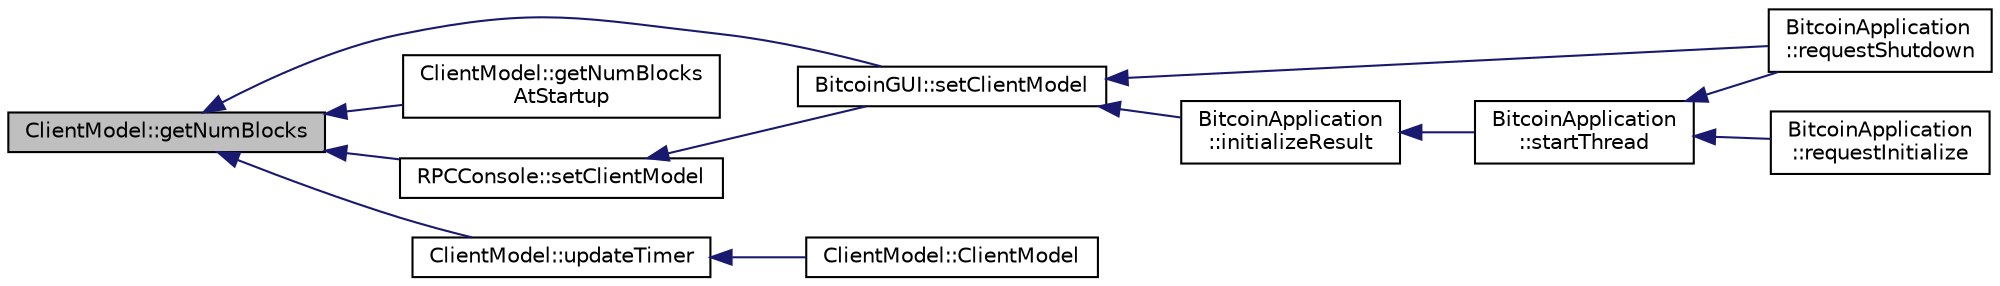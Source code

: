digraph "ClientModel::getNumBlocks"
{
  edge [fontname="Helvetica",fontsize="10",labelfontname="Helvetica",labelfontsize="10"];
  node [fontname="Helvetica",fontsize="10",shape=record];
  rankdir="LR";
  Node100 [label="ClientModel::getNumBlocks",height=0.2,width=0.4,color="black", fillcolor="grey75", style="filled", fontcolor="black"];
  Node100 -> Node101 [dir="back",color="midnightblue",fontsize="10",style="solid",fontname="Helvetica"];
  Node101 [label="BitcoinGUI::setClientModel",height=0.2,width=0.4,color="black", fillcolor="white", style="filled",URL="$class_bitcoin_g_u_i.html#a99d71e1f8478ab937ce2522c8d3815e3",tooltip="Set the client model. "];
  Node101 -> Node102 [dir="back",color="midnightblue",fontsize="10",style="solid",fontname="Helvetica"];
  Node102 [label="BitcoinApplication\l::requestShutdown",height=0.2,width=0.4,color="black", fillcolor="white", style="filled",URL="$class_bitcoin_application.html#a37c560d4c04d14a6da151b82caf8888f",tooltip="Request core shutdown. "];
  Node101 -> Node103 [dir="back",color="midnightblue",fontsize="10",style="solid",fontname="Helvetica"];
  Node103 [label="BitcoinApplication\l::initializeResult",height=0.2,width=0.4,color="black", fillcolor="white", style="filled",URL="$class_bitcoin_application.html#aceb08b4063e4fb264cf11cf7f9edd969"];
  Node103 -> Node104 [dir="back",color="midnightblue",fontsize="10",style="solid",fontname="Helvetica"];
  Node104 [label="BitcoinApplication\l::startThread",height=0.2,width=0.4,color="black", fillcolor="white", style="filled",URL="$class_bitcoin_application.html#a61afce9356e452c53ad4c83f5ca19df8"];
  Node104 -> Node105 [dir="back",color="midnightblue",fontsize="10",style="solid",fontname="Helvetica"];
  Node105 [label="BitcoinApplication\l::requestInitialize",height=0.2,width=0.4,color="black", fillcolor="white", style="filled",URL="$class_bitcoin_application.html#ade19c44b87b00b6b19b433caf4c22ba6",tooltip="Request core initialization. "];
  Node104 -> Node102 [dir="back",color="midnightblue",fontsize="10",style="solid",fontname="Helvetica"];
  Node100 -> Node106 [dir="back",color="midnightblue",fontsize="10",style="solid",fontname="Helvetica"];
  Node106 [label="ClientModel::getNumBlocks\lAtStartup",height=0.2,width=0.4,color="black", fillcolor="white", style="filled",URL="$class_client_model.html#a6bc7b2b076e7d4f999f189b6db74d909"];
  Node100 -> Node107 [dir="back",color="midnightblue",fontsize="10",style="solid",fontname="Helvetica"];
  Node107 [label="ClientModel::updateTimer",height=0.2,width=0.4,color="black", fillcolor="white", style="filled",URL="$class_client_model.html#a82d434ebd032c00736e043ce2d36ac5e"];
  Node107 -> Node108 [dir="back",color="midnightblue",fontsize="10",style="solid",fontname="Helvetica"];
  Node108 [label="ClientModel::ClientModel",height=0.2,width=0.4,color="black", fillcolor="white", style="filled",URL="$class_client_model.html#aec1d32d5dc8c094eba66036a19a22854"];
  Node100 -> Node109 [dir="back",color="midnightblue",fontsize="10",style="solid",fontname="Helvetica"];
  Node109 [label="RPCConsole::setClientModel",height=0.2,width=0.4,color="black", fillcolor="white", style="filled",URL="$class_r_p_c_console.html#a355349a33664a07628e9ca22a60f5fa7"];
  Node109 -> Node101 [dir="back",color="midnightblue",fontsize="10",style="solid",fontname="Helvetica"];
}
